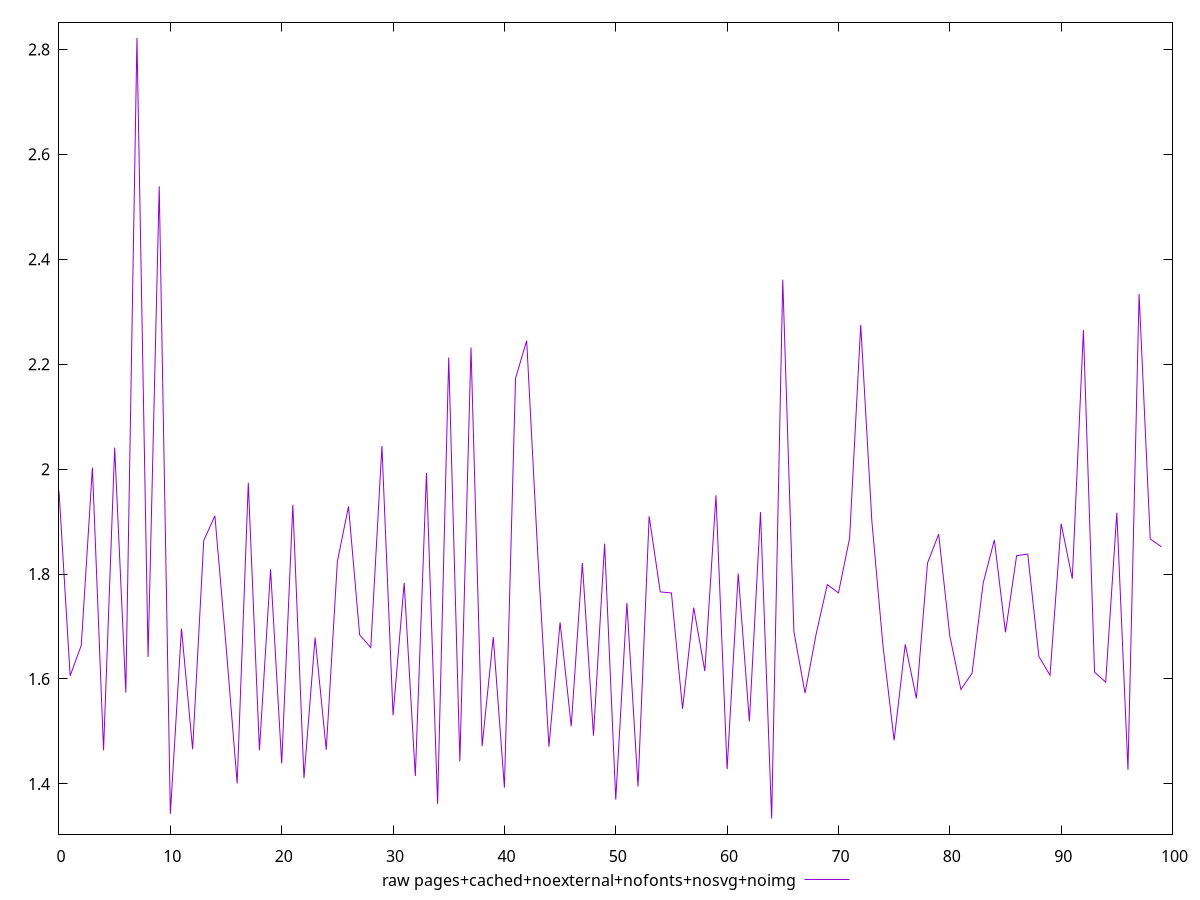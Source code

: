 $_rawPagesCachedNoexternalNofontsNosvgNoimg <<EOF
1.9579999999999997
1.606
1.6640000000000001
2.003
1.464
2.041
1.5739999999999998
2.822
1.6420000000000001
2.5389999999999997
1.343
1.696
1.466
1.8639999999999999
1.911
1.664
1.401
1.9739999999999998
1.464
1.8090000000000002
1.439
1.9320000000000002
1.411
1.6789999999999998
1.465
1.8239999999999998
1.9290000000000003
1.6839999999999997
1.6600000000000001
2.044
1.5310000000000001
1.783
1.415
1.993
1.362
2.213
1.443
2.232
1.472
1.68
1.393
2.173
2.245
1.8370000000000002
1.471
1.7080000000000002
1.51
1.8209999999999997
1.492
1.858
1.3699999999999999
1.7449999999999999
1.395
1.91
1.7659999999999998
1.764
1.5430000000000001
1.736
1.615
1.9500000000000002
1.428
1.8009999999999997
1.5190000000000001
1.9180000000000001
1.334
2.3609999999999998
1.69
1.573
1.6860000000000002
1.78
1.7640000000000002
1.8680000000000003
2.275
1.9010000000000002
1.6629999999999998
1.483
1.6660000000000001
1.563
1.821
1.876
1.6819999999999997
1.5799999999999998
1.611
1.783
1.8649999999999998
1.6889999999999998
1.8350000000000002
1.838
1.643
1.607
1.8960000000000001
1.7910000000000001
2.265
1.613
1.594
1.9169999999999998
1.427
2.3339999999999996
1.867
1.852
EOF
set key outside below
set terminal pngcairo
set output "report_00005_2020-11-02T22-26-11.212Z/server-response-time/pages+cached+noexternal+nofonts+nosvg+noimg//raw.png"
set yrange [1.30424:2.85176]
plot $_rawPagesCachedNoexternalNofontsNosvgNoimg title "raw pages+cached+noexternal+nofonts+nosvg+noimg" with line ,